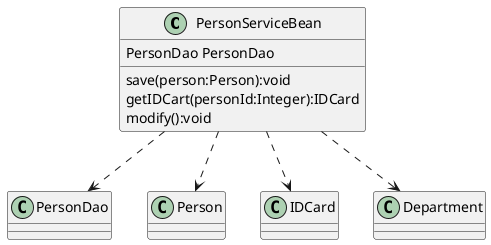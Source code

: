 @startuml

PersonServiceBean..>PersonDao
PersonServiceBean..>Person
PersonServiceBean..>IDCard
PersonServiceBean..>Department

class PersonServiceBean {
PersonDao PersonDao
save(person:Person):void
getIDCart(personId:Integer):IDCard
modify():void
}
class Person {

}
class IDCard {


}
class PersonDao {


}
class Department {

}



@enduml
再类中用到了对方，成员属性，返回类型，方法形参，方法中局部变量